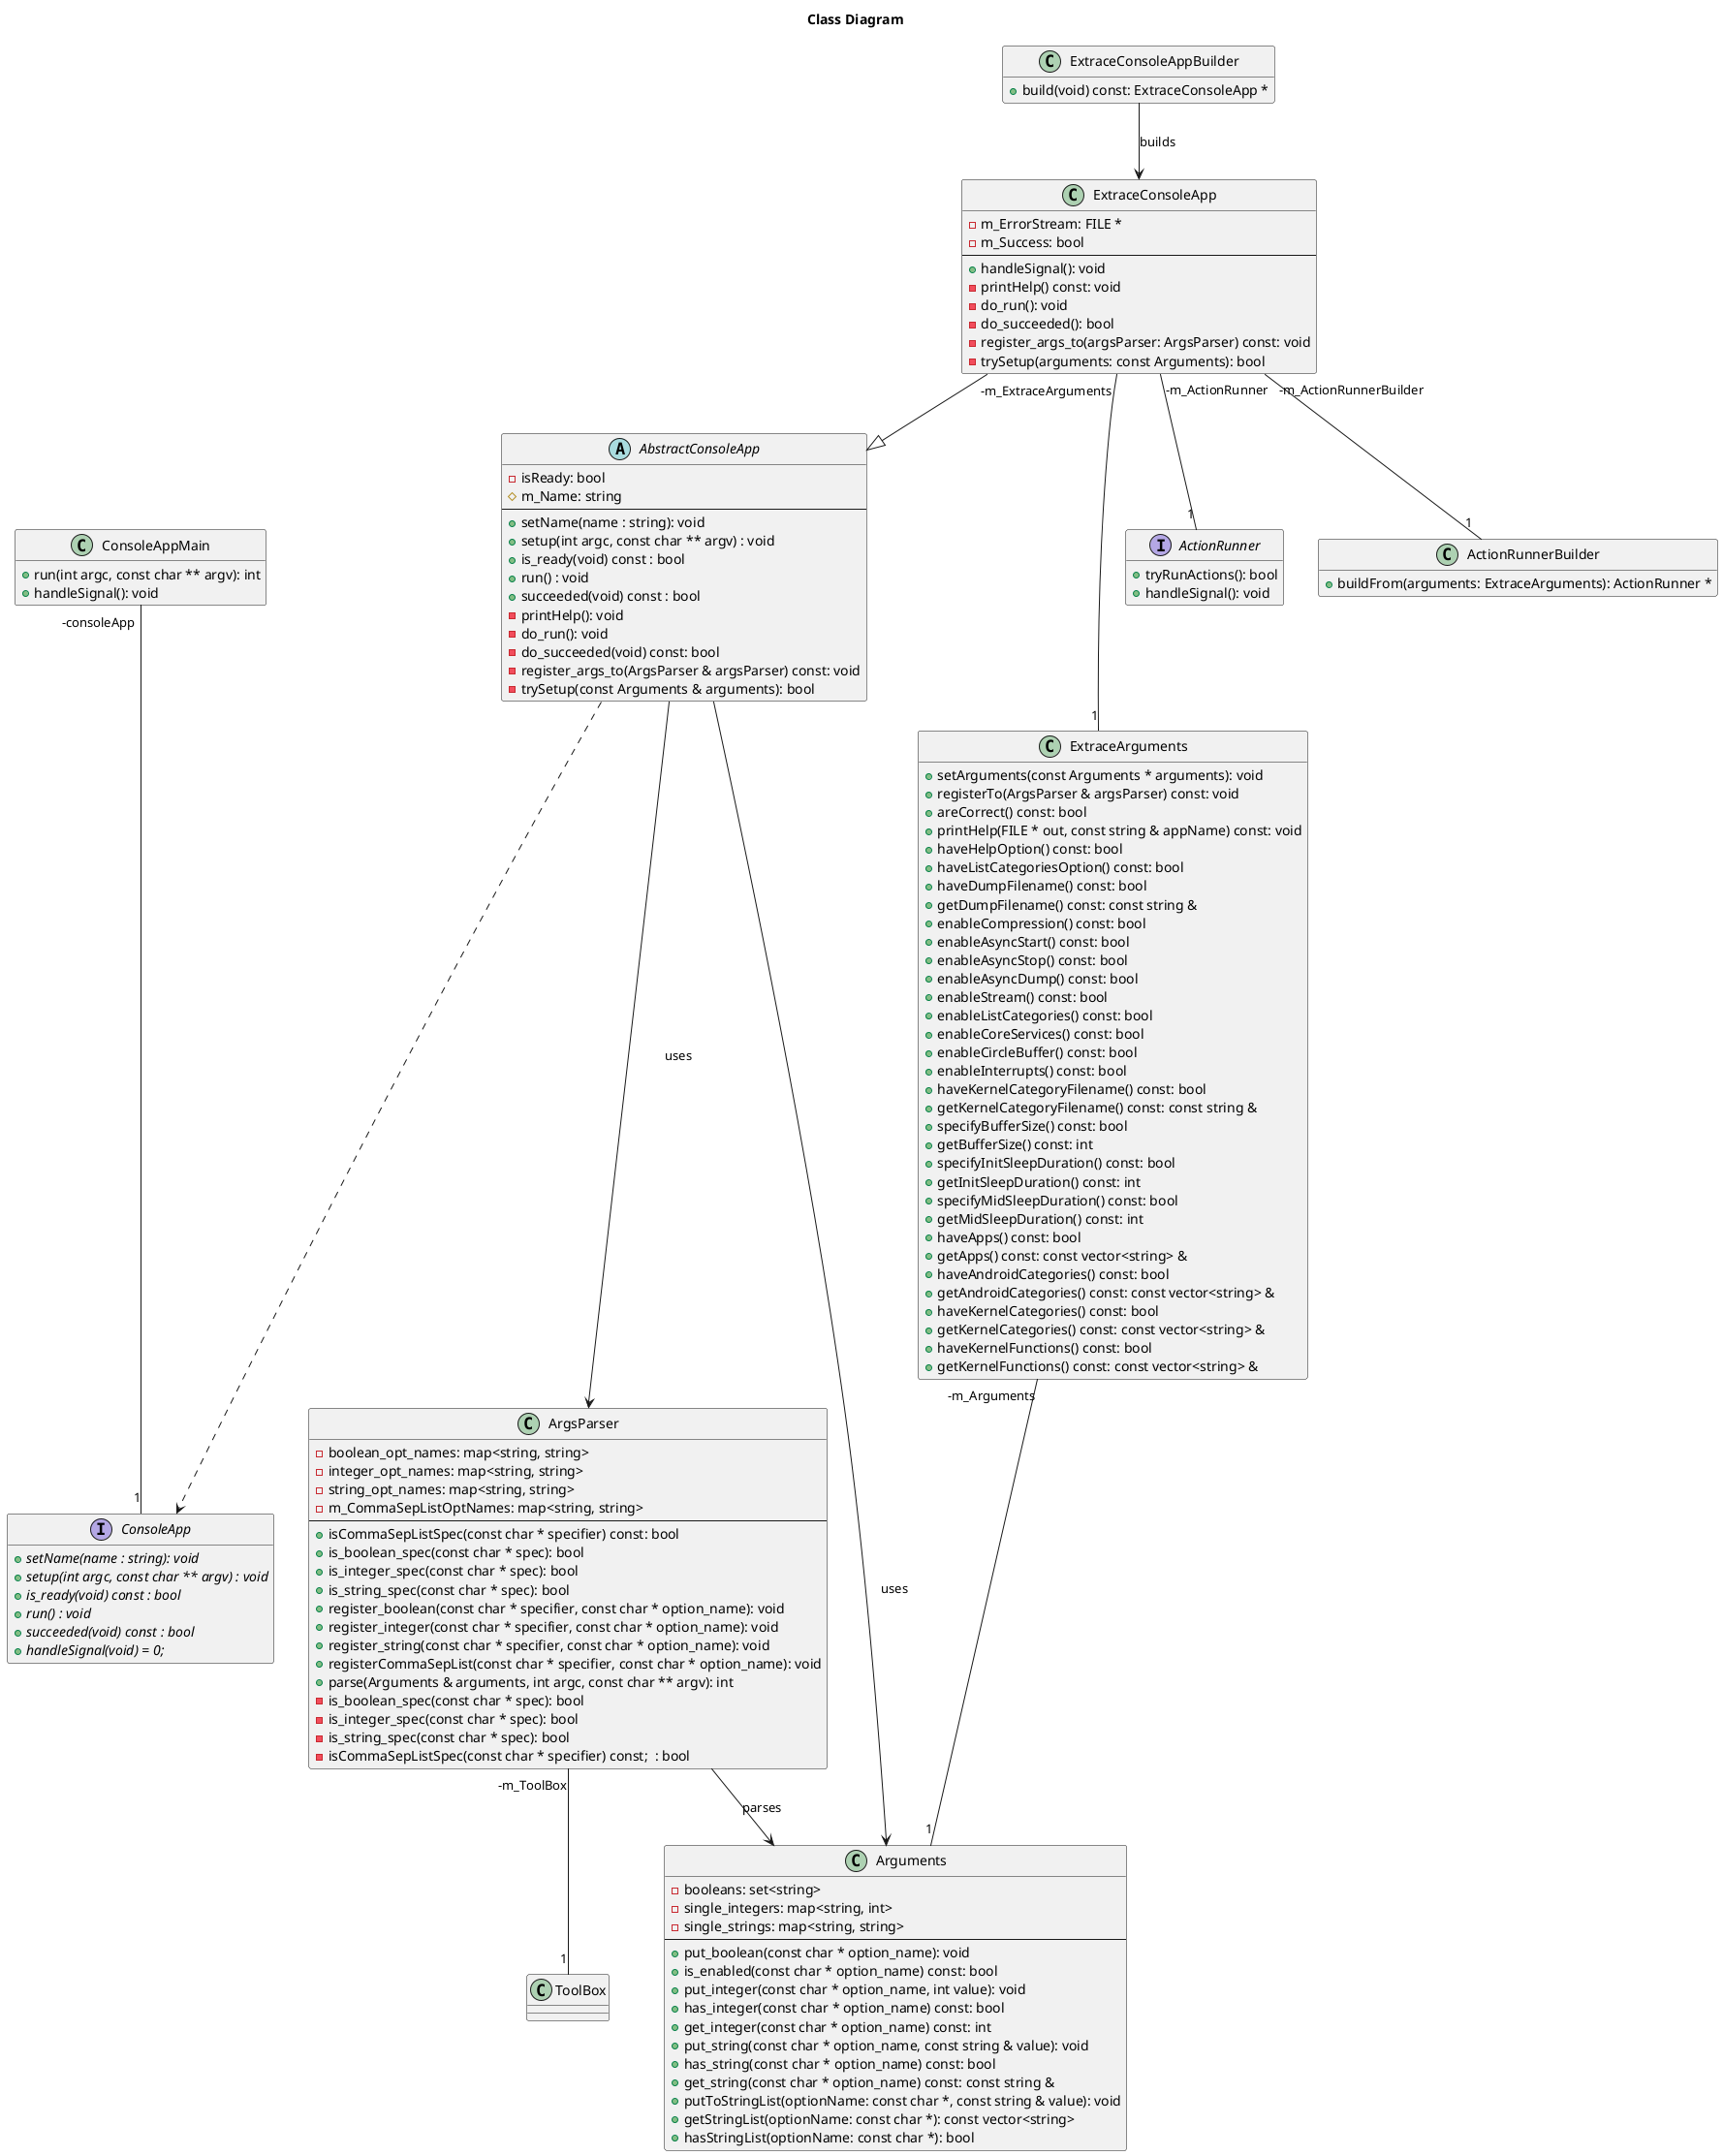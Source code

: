@startuml

title Class Diagram

interface ConsoleApp {
  + {abstract} setName(name : string): void
  + {abstract} setup(int argc, const char ** argv) : void
  + {abstract} is_ready(void) const : bool
  + {abstract} run() : void
  + {abstract} succeeded(void) const : bool
  + {abstract} handleSignal(void) = 0;
}
hide ConsoleApp fields

abstract class AbstractConsoleApp {
  - isReady: bool
  # m_Name: string
  --
  + setName(name : string): void
  + setup(int argc, const char ** argv) : void
  + is_ready(void) const : bool
  + run() : void
  + succeeded(void) const : bool
  - printHelp(): void
  - do_run(): void
  - do_succeeded(void) const: bool
  - register_args_to(ArgsParser & argsParser) const: void
  - trySetup(const Arguments & arguments): bool
}

AbstractConsoleApp ..> ConsoleApp
AbstractConsoleApp --> ArgsParser: uses
AbstractConsoleApp --> Arguments: uses

class ArgsParser {
  - boolean_opt_names: map<string, string>
  - integer_opt_names: map<string, string>
  - string_opt_names: map<string, string>
  - m_CommaSepListOptNames: map<string, string>
  --
  + isCommaSepListSpec(const char * specifier) const: bool
  + is_boolean_spec(const char * spec): bool
  + is_integer_spec(const char * spec): bool
  + is_string_spec(const char * spec): bool
  + register_boolean(const char * specifier, const char * option_name): void
  + register_integer(const char * specifier, const char * option_name): void
  + register_string(const char * specifier, const char * option_name): void
  + registerCommaSepList(const char * specifier, const char * option_name): void
  + parse(Arguments & arguments, int argc, const char ** argv): int
  - is_boolean_spec(const char * spec): bool
  - is_integer_spec(const char * spec): bool
  - is_string_spec(const char * spec): bool
  - isCommaSepListSpec(const char * specifier) const;  : bool
}

ArgsParser --> Arguments: parses
ArgsParser "-m_ToolBox" -- "1" ToolBox

class Arguments {
  - booleans: set<string>
  - single_integers: map<string, int>
  - single_strings: map<string, string>
  --
  + put_boolean(const char * option_name): void
  + is_enabled(const char * option_name) const: bool
  + put_integer(const char * option_name, int value): void
  + has_integer(const char * option_name) const: bool
  + get_integer(const char * option_name) const: int
  + put_string(const char * option_name, const string & value): void
  + has_string(const char * option_name) const: bool
  + get_string(const char * option_name) const: const string & 
  + putToStringList(optionName: const char *, const string & value): void
  + getStringList(optionName: const char *): const vector<string>
  + hasStringList(optionName: const char *): bool
}

class ConsoleAppMain {
  + run(int argc, const char ** argv): int
  + handleSignal(): void
}
hide ConsoleAppMain fields

ConsoleAppMain "-consoleApp" -- "1" ConsoleApp

class ExtraceConsoleApp {
  - m_ErrorStream: FILE *
  - m_Success: bool
  --
  + handleSignal(): void
  - printHelp() const: void
  - do_run(): void
  - do_succeeded(): bool
  - register_args_to(argsParser: ArgsParser) const: void
  - trySetup(arguments: const Arguments): bool
}

ExtraceConsoleApp --|> AbstractConsoleApp
ExtraceConsoleApp "-m_ActionRunner" -- "1" ActionRunner
ExtraceConsoleApp "-m_ActionRunnerBuilder" -- "1" ActionRunnerBuilder
ExtraceConsoleApp "-m_ExtraceArguments" -- "1" ExtraceArguments

class ExtraceConsoleAppBuilder {
  + build(void) const: ExtraceConsoleApp * 
}
hide ExtraceConsoleAppBuilder fields

ExtraceConsoleAppBuilder --> ExtraceConsoleApp: builds

interface ActionRunner {
  + tryRunActions(): bool
  + handleSignal(): void
}
hide ActionRunner fields

class ActionRunnerBuilder {
  + buildFrom(arguments: ExtraceArguments): ActionRunner *
}
hide ActionRunnerBuilder fields

class ExtraceArguments {
  + setArguments(const Arguments * arguments): void
  + registerTo(ArgsParser & argsParser) const: void
  + areCorrect() const: bool
  + printHelp(FILE * out, const string & appName) const: void
  + haveHelpOption() const: bool
  + haveListCategoriesOption() const: bool
  + haveDumpFilename() const: bool
  + getDumpFilename() const: const string &
  + enableCompression() const: bool
  + enableAsyncStart() const: bool
  + enableAsyncStop() const: bool
  + enableAsyncDump() const: bool
  + enableStream() const: bool
  + enableListCategories() const: bool
  + enableCoreServices() const: bool
  + enableCircleBuffer() const: bool
  + enableInterrupts() const: bool
  + haveKernelCategoryFilename() const: bool
  + getKernelCategoryFilename() const: const string &
  + specifyBufferSize() const: bool
  + getBufferSize() const: int
  + specifyInitSleepDuration() const: bool
  + getInitSleepDuration() const: int
  + specifyMidSleepDuration() const: bool
  + getMidSleepDuration() const: int
  + haveApps() const: bool
  + getApps() const: const vector<string> &
  + haveAndroidCategories() const: bool
  + getAndroidCategories() const: const vector<string> &
  + haveKernelCategories() const: bool
  + getKernelCategories() const: const vector<string> &
  + haveKernelFunctions() const: bool
  + getKernelFunctions() const: const vector<string> &
}
hide ExtraceArguments fields

ExtraceArguments "-m_Arguments" -- "1" Arguments

@enduml